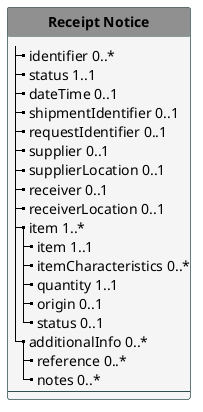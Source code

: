 @startuml
'skinparam linetype polyline
'skinparam linetype ortho
hide circle
hide stereotype

'!pragma layout smetana

skinparam class<<MD>> {
 BorderColor DarkSlateGray
 BackgroundColor WhiteSmoke
 HeaderBackgroundColor #909090
}

skinparam class<<TM>> {
 BorderColor #505090
 BackgroundColor APPLICATION
 HeaderBackgroundColor SkyBlue
}


    class "**Receipt Notice**"<<MD>> {
        |_ identifier 0..*
        |_ status 1..1
        |_ dateTime 0..1
        |_ shipmentIdentifier 0..1
        |_ requestIdentifier 0..1
        |_ supplier 0..1
        |_ supplierLocation 0..1
        |_ receiver 0..1
        |_ receiverLocation 0..1
        |_ item 1..*
          |_ item 1..1
          |_ itemCharacteristics 0..*
          |_ quantity 1..1
          |_ origin 0..1
          |_ status 0..1
        |_ additionalInfo 0..*  
          |_ reference 0..*  
          |_ notes 0..*  
        --
    }


@enduml